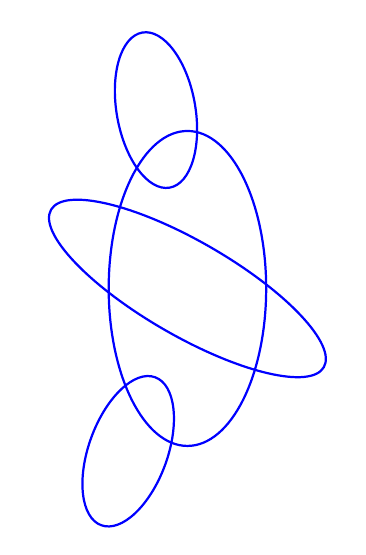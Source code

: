 \usetikzlibrary{patterns}
\begin{tikzpicture}

\tikzstyle{edge} = [draw, thick]
\tikzstyle{border} = [draw, thick, blue]
\tikzstyle{vertex} = [draw] 



 \draw[border] (0,0) ellipse (1 and 2);
 \draw[border,rotate=60] (0,0) ellipse (0.6 and 2);
 \draw[border,rotate=70,xshift=-2.2cm] (0,0) ellipse (1 and 0.5);
 \draw[border,rotate=-80,xshift=-2.3cm] (0,0) ellipse (1 and 0.5);

\end{tikzpicture}